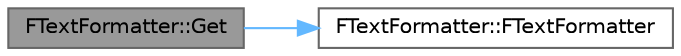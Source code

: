 digraph "FTextFormatter::Get"
{
 // INTERACTIVE_SVG=YES
 // LATEX_PDF_SIZE
  bgcolor="transparent";
  edge [fontname=Helvetica,fontsize=10,labelfontname=Helvetica,labelfontsize=10];
  node [fontname=Helvetica,fontsize=10,shape=box,height=0.2,width=0.4];
  rankdir="LR";
  Node1 [id="Node000001",label="FTextFormatter::Get",height=0.2,width=0.4,color="gray40", fillcolor="grey60", style="filled", fontcolor="black",tooltip="Singleton access."];
  Node1 -> Node2 [id="edge1_Node000001_Node000002",color="steelblue1",style="solid",tooltip=" "];
  Node2 [id="Node000002",label="FTextFormatter::FTextFormatter",height=0.2,width=0.4,color="grey40", fillcolor="white", style="filled",URL="$d8/d42/classFTextFormatter.html#ade5403a8ae49f706a40e2ff64a86c59f",tooltip=" "];
}
